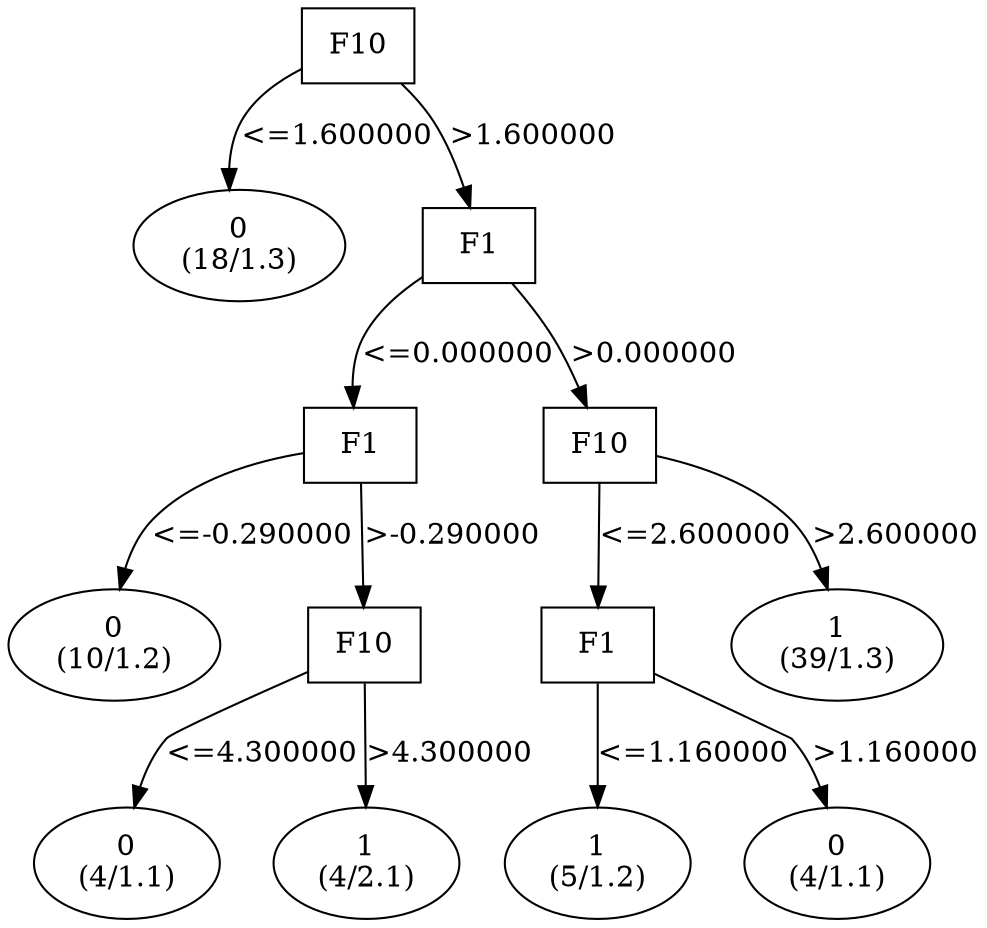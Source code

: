 digraph YaDT {
n0 [ shape=box, label="F10\n"]
n0 -> n1 [label="<=1.600000"]
n1 [ shape=ellipse, label="0\n(18/1.3)"]
n0 -> n2 [label=">1.600000"]
n2 [ shape=box, label="F1\n"]
n2 -> n3 [label="<=0.000000"]
n3 [ shape=box, label="F1\n"]
n3 -> n4 [label="<=-0.290000"]
n4 [ shape=ellipse, label="0\n(10/1.2)"]
n3 -> n5 [label=">-0.290000"]
n5 [ shape=box, label="F10\n"]
n5 -> n6 [label="<=4.300000"]
n6 [ shape=ellipse, label="0\n(4/1.1)"]
n5 -> n7 [label=">4.300000"]
n7 [ shape=ellipse, label="1\n(4/2.1)"]
n2 -> n10 [label=">0.000000"]
n10 [ shape=box, label="F10\n"]
n10 -> n11 [label="<=2.600000"]
n11 [ shape=box, label="F1\n"]
n11 -> n12 [label="<=1.160000"]
n12 [ shape=ellipse, label="1\n(5/1.2)"]
n11 -> n13 [label=">1.160000"]
n13 [ shape=ellipse, label="0\n(4/1.1)"]
n10 -> n15 [label=">2.600000"]
n15 [ shape=ellipse, label="1\n(39/1.3)"]
}
